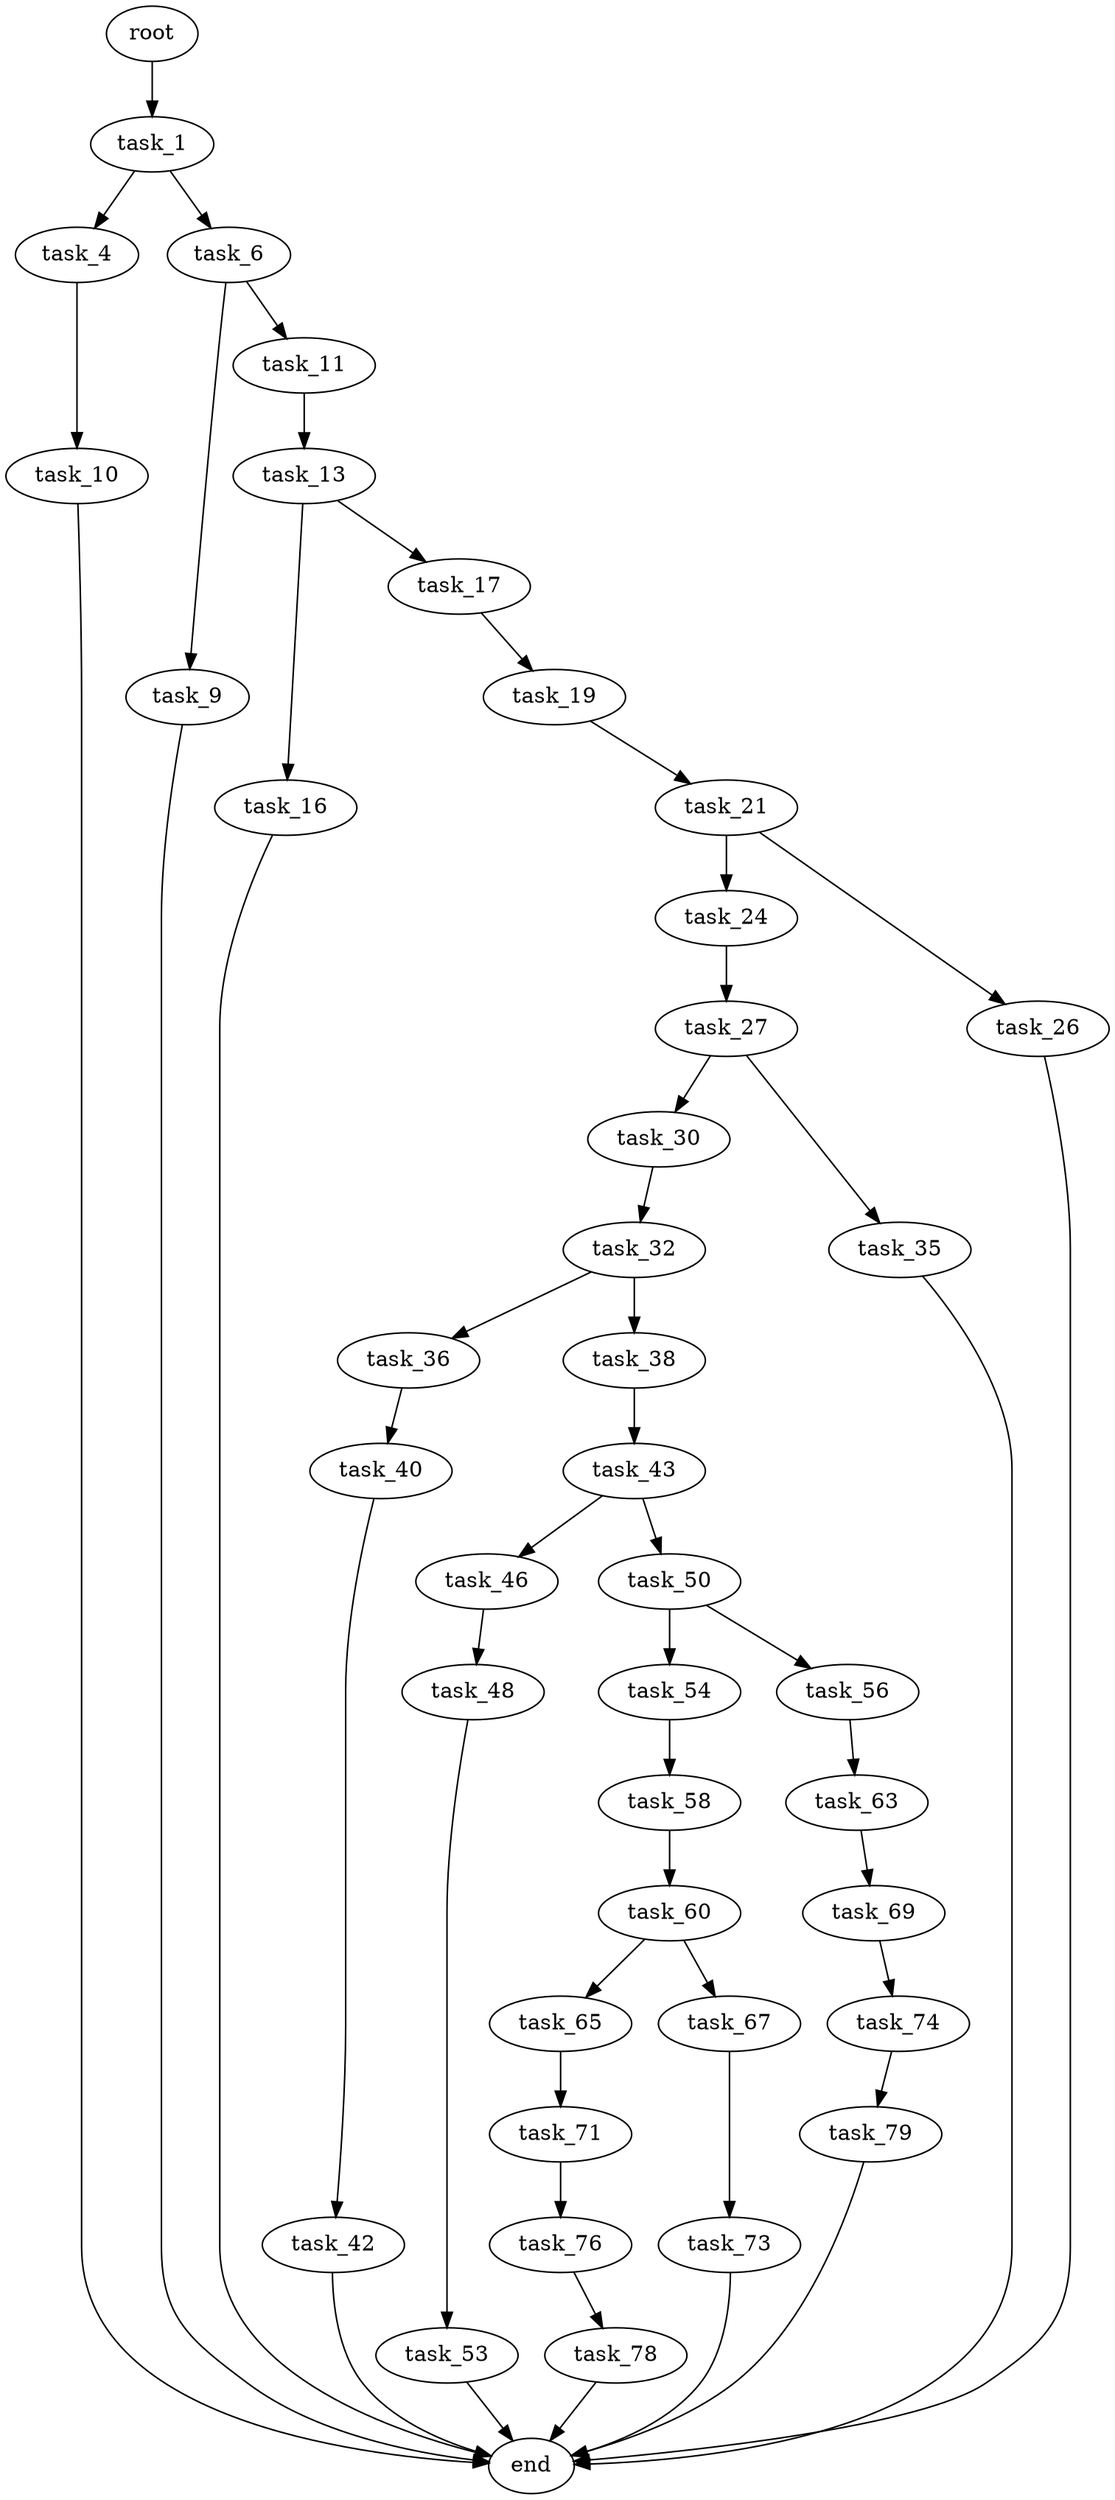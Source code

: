 digraph G {
  root [size="0.000000"];
  task_1 [size="41297565229.000000"];
  task_4 [size="11132523994.000000"];
  task_6 [size="68719476736.000000"];
  task_10 [size="300518746905.000000"];
  task_9 [size="46827847514.000000"];
  task_11 [size="20086776544.000000"];
  end [size="0.000000"];
  task_13 [size="9577592244.000000"];
  task_16 [size="193301448488.000000"];
  task_17 [size="3205847174.000000"];
  task_19 [size="308780281834.000000"];
  task_21 [size="28751425490.000000"];
  task_24 [size="934843509270.000000"];
  task_26 [size="348788116363.000000"];
  task_27 [size="265721215864.000000"];
  task_30 [size="549755813888.000000"];
  task_35 [size="230911015572.000000"];
  task_32 [size="24623283458.000000"];
  task_36 [size="82046411587.000000"];
  task_38 [size="1545102915.000000"];
  task_40 [size="314013301152.000000"];
  task_43 [size="4021279554.000000"];
  task_42 [size="11924832199.000000"];
  task_46 [size="153820947192.000000"];
  task_50 [size="288617102996.000000"];
  task_48 [size="285657580451.000000"];
  task_53 [size="5633239179.000000"];
  task_54 [size="448945613948.000000"];
  task_56 [size="8240752653.000000"];
  task_58 [size="68719476736.000000"];
  task_63 [size="68719476736.000000"];
  task_60 [size="68231011236.000000"];
  task_65 [size="9925248712.000000"];
  task_67 [size="782757789696.000000"];
  task_69 [size="286475370.000000"];
  task_71 [size="25929870712.000000"];
  task_73 [size="1073741824000.000000"];
  task_74 [size="506779316311.000000"];
  task_76 [size="40651182453.000000"];
  task_79 [size="1073741824000.000000"];
  task_78 [size="16886720694.000000"];

  root -> task_1 [size="1.000000"];
  task_1 -> task_4 [size="75497472.000000"];
  task_1 -> task_6 [size="75497472.000000"];
  task_4 -> task_10 [size="536870912.000000"];
  task_6 -> task_9 [size="134217728.000000"];
  task_6 -> task_11 [size="134217728.000000"];
  task_10 -> end [size="1.000000"];
  task_9 -> end [size="1.000000"];
  task_11 -> task_13 [size="75497472.000000"];
  task_13 -> task_16 [size="838860800.000000"];
  task_13 -> task_17 [size="838860800.000000"];
  task_16 -> end [size="1.000000"];
  task_17 -> task_19 [size="75497472.000000"];
  task_19 -> task_21 [size="838860800.000000"];
  task_21 -> task_24 [size="536870912.000000"];
  task_21 -> task_26 [size="536870912.000000"];
  task_24 -> task_27 [size="679477248.000000"];
  task_26 -> end [size="1.000000"];
  task_27 -> task_30 [size="536870912.000000"];
  task_27 -> task_35 [size="536870912.000000"];
  task_30 -> task_32 [size="536870912.000000"];
  task_35 -> end [size="1.000000"];
  task_32 -> task_36 [size="536870912.000000"];
  task_32 -> task_38 [size="536870912.000000"];
  task_36 -> task_40 [size="75497472.000000"];
  task_38 -> task_43 [size="75497472.000000"];
  task_40 -> task_42 [size="209715200.000000"];
  task_43 -> task_46 [size="134217728.000000"];
  task_43 -> task_50 [size="134217728.000000"];
  task_42 -> end [size="1.000000"];
  task_46 -> task_48 [size="134217728.000000"];
  task_50 -> task_54 [size="209715200.000000"];
  task_50 -> task_56 [size="209715200.000000"];
  task_48 -> task_53 [size="411041792.000000"];
  task_53 -> end [size="1.000000"];
  task_54 -> task_58 [size="536870912.000000"];
  task_56 -> task_63 [size="838860800.000000"];
  task_58 -> task_60 [size="134217728.000000"];
  task_63 -> task_69 [size="134217728.000000"];
  task_60 -> task_65 [size="134217728.000000"];
  task_60 -> task_67 [size="134217728.000000"];
  task_65 -> task_71 [size="411041792.000000"];
  task_67 -> task_73 [size="679477248.000000"];
  task_69 -> task_74 [size="33554432.000000"];
  task_71 -> task_76 [size="838860800.000000"];
  task_73 -> end [size="1.000000"];
  task_74 -> task_79 [size="411041792.000000"];
  task_76 -> task_78 [size="838860800.000000"];
  task_79 -> end [size="1.000000"];
  task_78 -> end [size="1.000000"];
}
